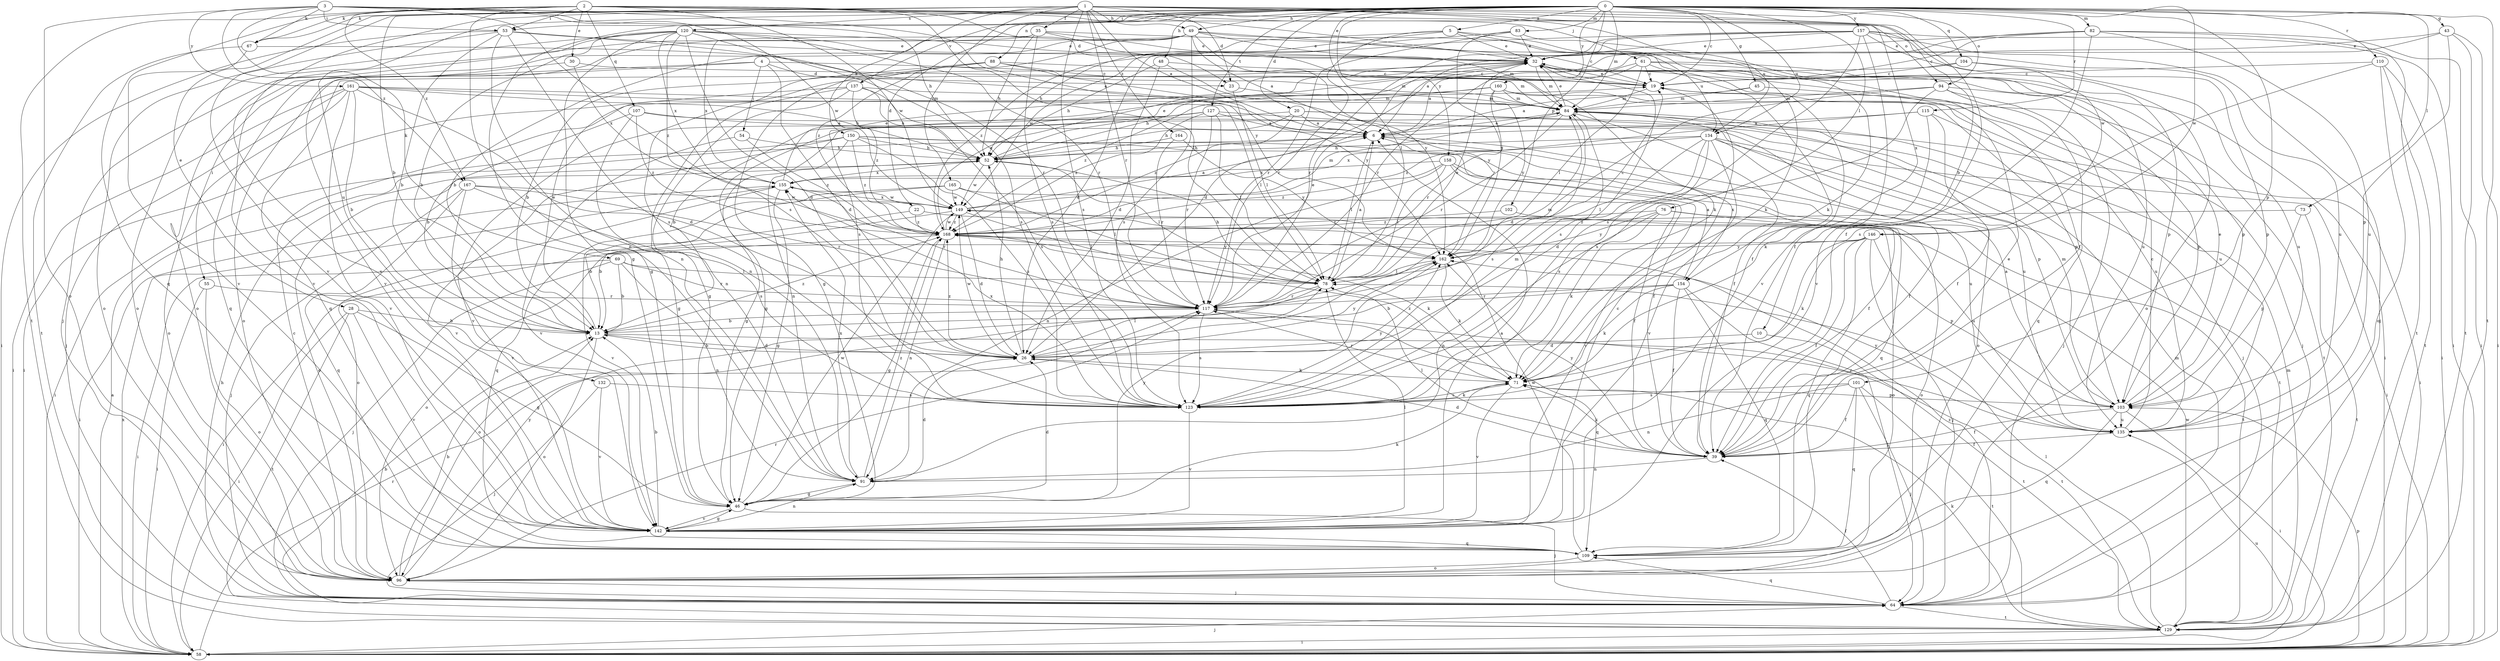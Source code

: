 strict digraph  {
0;
1;
2;
3;
4;
5;
6;
10;
13;
19;
20;
22;
23;
26;
28;
30;
32;
35;
39;
43;
45;
46;
48;
49;
52;
53;
54;
55;
58;
61;
64;
67;
69;
71;
73;
76;
78;
82;
83;
84;
88;
91;
94;
96;
101;
102;
103;
104;
107;
109;
110;
115;
117;
120;
123;
127;
129;
132;
134;
135;
137;
142;
146;
149;
150;
154;
155;
157;
158;
160;
161;
162;
164;
165;
167;
168;
0 -> 5  [label=a];
0 -> 19  [label=c];
0 -> 20  [label=d];
0 -> 22  [label=d];
0 -> 43  [label=g];
0 -> 45  [label=g];
0 -> 46  [label=g];
0 -> 48  [label=h];
0 -> 49  [label=h];
0 -> 53  [label=i];
0 -> 73  [label=l];
0 -> 76  [label=l];
0 -> 78  [label=l];
0 -> 82  [label=m];
0 -> 83  [label=m];
0 -> 84  [label=m];
0 -> 88  [label=n];
0 -> 94  [label=o];
0 -> 101  [label=p];
0 -> 102  [label=p];
0 -> 110  [label=r];
0 -> 115  [label=r];
0 -> 127  [label=t];
0 -> 129  [label=t];
0 -> 132  [label=u];
0 -> 134  [label=u];
0 -> 137  [label=v];
0 -> 142  [label=v];
0 -> 146  [label=w];
0 -> 157  [label=y];
0 -> 158  [label=y];
0 -> 160  [label=y];
1 -> 6  [label=a];
1 -> 10  [label=b];
1 -> 13  [label=b];
1 -> 23  [label=d];
1 -> 28  [label=e];
1 -> 35  [label=f];
1 -> 39  [label=f];
1 -> 49  [label=h];
1 -> 67  [label=k];
1 -> 104  [label=q];
1 -> 117  [label=r];
1 -> 120  [label=s];
1 -> 123  [label=s];
1 -> 134  [label=u];
1 -> 142  [label=v];
1 -> 150  [label=x];
1 -> 154  [label=x];
1 -> 164  [label=z];
1 -> 165  [label=z];
2 -> 23  [label=d];
2 -> 30  [label=e];
2 -> 32  [label=e];
2 -> 53  [label=i];
2 -> 61  [label=j];
2 -> 67  [label=k];
2 -> 78  [label=l];
2 -> 91  [label=n];
2 -> 107  [label=q];
2 -> 109  [label=q];
2 -> 129  [label=t];
2 -> 146  [label=w];
2 -> 149  [label=w];
2 -> 167  [label=z];
3 -> 52  [label=h];
3 -> 53  [label=i];
3 -> 67  [label=k];
3 -> 69  [label=k];
3 -> 94  [label=o];
3 -> 96  [label=o];
3 -> 123  [label=s];
3 -> 149  [label=w];
3 -> 161  [label=y];
3 -> 162  [label=y];
3 -> 167  [label=z];
4 -> 23  [label=d];
4 -> 26  [label=d];
4 -> 54  [label=i];
4 -> 55  [label=i];
4 -> 84  [label=m];
4 -> 96  [label=o];
5 -> 32  [label=e];
5 -> 52  [label=h];
5 -> 71  [label=k];
5 -> 117  [label=r];
5 -> 134  [label=u];
5 -> 149  [label=w];
6 -> 52  [label=h];
6 -> 78  [label=l];
6 -> 154  [label=x];
10 -> 26  [label=d];
10 -> 129  [label=t];
13 -> 26  [label=d];
13 -> 32  [label=e];
13 -> 96  [label=o];
13 -> 129  [label=t];
13 -> 168  [label=z];
19 -> 32  [label=e];
19 -> 64  [label=j];
19 -> 84  [label=m];
20 -> 6  [label=a];
20 -> 13  [label=b];
20 -> 52  [label=h];
20 -> 58  [label=i];
20 -> 64  [label=j];
20 -> 168  [label=z];
22 -> 13  [label=b];
22 -> 96  [label=o];
22 -> 168  [label=z];
23 -> 78  [label=l];
23 -> 84  [label=m];
26 -> 13  [label=b];
26 -> 52  [label=h];
26 -> 71  [label=k];
26 -> 78  [label=l];
26 -> 149  [label=w];
26 -> 162  [label=y];
26 -> 168  [label=z];
28 -> 13  [label=b];
28 -> 46  [label=g];
28 -> 58  [label=i];
28 -> 129  [label=t];
28 -> 142  [label=v];
30 -> 19  [label=c];
30 -> 109  [label=q];
30 -> 155  [label=x];
32 -> 19  [label=c];
32 -> 58  [label=i];
32 -> 84  [label=m];
32 -> 103  [label=p];
32 -> 123  [label=s];
35 -> 32  [label=e];
35 -> 39  [label=f];
35 -> 52  [label=h];
35 -> 84  [label=m];
35 -> 123  [label=s];
35 -> 142  [label=v];
35 -> 155  [label=x];
39 -> 26  [label=d];
39 -> 32  [label=e];
39 -> 71  [label=k];
39 -> 78  [label=l];
39 -> 91  [label=n];
39 -> 162  [label=y];
43 -> 26  [label=d];
43 -> 32  [label=e];
43 -> 58  [label=i];
43 -> 103  [label=p];
43 -> 129  [label=t];
45 -> 6  [label=a];
45 -> 84  [label=m];
45 -> 129  [label=t];
46 -> 26  [label=d];
46 -> 64  [label=j];
46 -> 71  [label=k];
46 -> 142  [label=v];
46 -> 149  [label=w];
46 -> 162  [label=y];
48 -> 19  [label=c];
48 -> 26  [label=d];
48 -> 52  [label=h];
48 -> 162  [label=y];
49 -> 6  [label=a];
49 -> 13  [label=b];
49 -> 19  [label=c];
49 -> 32  [label=e];
49 -> 64  [label=j];
49 -> 71  [label=k];
49 -> 96  [label=o];
49 -> 123  [label=s];
49 -> 162  [label=y];
49 -> 168  [label=z];
52 -> 32  [label=e];
52 -> 78  [label=l];
52 -> 96  [label=o];
52 -> 149  [label=w];
52 -> 155  [label=x];
53 -> 13  [label=b];
53 -> 32  [label=e];
53 -> 58  [label=i];
53 -> 91  [label=n];
53 -> 96  [label=o];
53 -> 117  [label=r];
53 -> 123  [label=s];
54 -> 52  [label=h];
54 -> 142  [label=v];
54 -> 168  [label=z];
55 -> 58  [label=i];
55 -> 96  [label=o];
55 -> 117  [label=r];
58 -> 6  [label=a];
58 -> 64  [label=j];
58 -> 103  [label=p];
58 -> 117  [label=r];
58 -> 135  [label=u];
58 -> 155  [label=x];
61 -> 6  [label=a];
61 -> 19  [label=c];
61 -> 39  [label=f];
61 -> 78  [label=l];
61 -> 103  [label=p];
61 -> 123  [label=s];
61 -> 135  [label=u];
64 -> 13  [label=b];
64 -> 39  [label=f];
64 -> 52  [label=h];
64 -> 84  [label=m];
64 -> 109  [label=q];
64 -> 129  [label=t];
64 -> 168  [label=z];
67 -> 6  [label=a];
67 -> 129  [label=t];
67 -> 142  [label=v];
69 -> 13  [label=b];
69 -> 58  [label=i];
69 -> 64  [label=j];
69 -> 78  [label=l];
69 -> 91  [label=n];
69 -> 117  [label=r];
71 -> 103  [label=p];
71 -> 117  [label=r];
71 -> 123  [label=s];
71 -> 142  [label=v];
71 -> 168  [label=z];
73 -> 103  [label=p];
73 -> 129  [label=t];
73 -> 168  [label=z];
76 -> 71  [label=k];
76 -> 91  [label=n];
76 -> 96  [label=o];
76 -> 129  [label=t];
76 -> 162  [label=y];
76 -> 168  [label=z];
78 -> 6  [label=a];
78 -> 32  [label=e];
78 -> 52  [label=h];
78 -> 96  [label=o];
78 -> 117  [label=r];
82 -> 19  [label=c];
82 -> 32  [label=e];
82 -> 58  [label=i];
82 -> 117  [label=r];
82 -> 129  [label=t];
82 -> 135  [label=u];
82 -> 142  [label=v];
83 -> 26  [label=d];
83 -> 32  [label=e];
83 -> 39  [label=f];
83 -> 117  [label=r];
83 -> 162  [label=y];
84 -> 6  [label=a];
84 -> 32  [label=e];
84 -> 39  [label=f];
84 -> 46  [label=g];
84 -> 96  [label=o];
84 -> 117  [label=r];
84 -> 123  [label=s];
88 -> 13  [label=b];
88 -> 19  [label=c];
88 -> 46  [label=g];
88 -> 84  [label=m];
88 -> 91  [label=n];
88 -> 162  [label=y];
91 -> 26  [label=d];
91 -> 46  [label=g];
91 -> 155  [label=x];
91 -> 168  [label=z];
94 -> 26  [label=d];
94 -> 64  [label=j];
94 -> 84  [label=m];
94 -> 103  [label=p];
94 -> 109  [label=q];
94 -> 123  [label=s];
96 -> 13  [label=b];
96 -> 19  [label=c];
96 -> 64  [label=j];
96 -> 117  [label=r];
96 -> 162  [label=y];
101 -> 39  [label=f];
101 -> 64  [label=j];
101 -> 91  [label=n];
101 -> 109  [label=q];
101 -> 123  [label=s];
101 -> 129  [label=t];
102 -> 135  [label=u];
102 -> 168  [label=z];
103 -> 6  [label=a];
103 -> 32  [label=e];
103 -> 39  [label=f];
103 -> 58  [label=i];
103 -> 84  [label=m];
103 -> 109  [label=q];
103 -> 135  [label=u];
104 -> 19  [label=c];
104 -> 103  [label=p];
104 -> 109  [label=q];
104 -> 135  [label=u];
107 -> 6  [label=a];
107 -> 13  [label=b];
107 -> 46  [label=g];
107 -> 135  [label=u];
107 -> 168  [label=z];
109 -> 96  [label=o];
109 -> 149  [label=w];
110 -> 19  [label=c];
110 -> 58  [label=i];
110 -> 96  [label=o];
110 -> 123  [label=s];
110 -> 129  [label=t];
115 -> 6  [label=a];
115 -> 39  [label=f];
115 -> 71  [label=k];
115 -> 135  [label=u];
115 -> 168  [label=z];
117 -> 13  [label=b];
117 -> 32  [label=e];
117 -> 84  [label=m];
117 -> 109  [label=q];
117 -> 123  [label=s];
120 -> 13  [label=b];
120 -> 26  [label=d];
120 -> 32  [label=e];
120 -> 46  [label=g];
120 -> 71  [label=k];
120 -> 96  [label=o];
120 -> 117  [label=r];
120 -> 123  [label=s];
120 -> 142  [label=v];
120 -> 155  [label=x];
120 -> 168  [label=z];
123 -> 71  [label=k];
123 -> 84  [label=m];
123 -> 142  [label=v];
123 -> 155  [label=x];
123 -> 162  [label=y];
127 -> 6  [label=a];
127 -> 78  [label=l];
127 -> 91  [label=n];
127 -> 103  [label=p];
127 -> 117  [label=r];
127 -> 142  [label=v];
127 -> 168  [label=z];
129 -> 58  [label=i];
129 -> 71  [label=k];
129 -> 78  [label=l];
129 -> 84  [label=m];
129 -> 149  [label=w];
132 -> 64  [label=j];
132 -> 123  [label=s];
132 -> 142  [label=v];
134 -> 26  [label=d];
134 -> 39  [label=f];
134 -> 52  [label=h];
134 -> 58  [label=i];
134 -> 78  [label=l];
134 -> 123  [label=s];
134 -> 129  [label=t];
134 -> 142  [label=v];
134 -> 155  [label=x];
135 -> 19  [label=c];
135 -> 39  [label=f];
135 -> 117  [label=r];
135 -> 162  [label=y];
137 -> 46  [label=g];
137 -> 52  [label=h];
137 -> 58  [label=i];
137 -> 84  [label=m];
137 -> 91  [label=n];
137 -> 123  [label=s];
137 -> 168  [label=z];
142 -> 6  [label=a];
142 -> 13  [label=b];
142 -> 19  [label=c];
142 -> 46  [label=g];
142 -> 78  [label=l];
142 -> 91  [label=n];
142 -> 109  [label=q];
146 -> 39  [label=f];
146 -> 58  [label=i];
146 -> 64  [label=j];
146 -> 71  [label=k];
146 -> 103  [label=p];
146 -> 109  [label=q];
146 -> 162  [label=y];
149 -> 6  [label=a];
149 -> 13  [label=b];
149 -> 26  [label=d];
149 -> 78  [label=l];
149 -> 84  [label=m];
149 -> 155  [label=x];
149 -> 168  [label=z];
150 -> 39  [label=f];
150 -> 46  [label=g];
150 -> 52  [label=h];
150 -> 58  [label=i];
150 -> 123  [label=s];
150 -> 135  [label=u];
150 -> 142  [label=v];
150 -> 168  [label=z];
154 -> 6  [label=a];
154 -> 13  [label=b];
154 -> 39  [label=f];
154 -> 64  [label=j];
154 -> 71  [label=k];
154 -> 109  [label=q];
154 -> 117  [label=r];
155 -> 32  [label=e];
155 -> 46  [label=g];
155 -> 58  [label=i];
155 -> 96  [label=o];
155 -> 117  [label=r];
155 -> 149  [label=w];
157 -> 6  [label=a];
157 -> 32  [label=e];
157 -> 58  [label=i];
157 -> 64  [label=j];
157 -> 96  [label=o];
157 -> 117  [label=r];
157 -> 123  [label=s];
157 -> 135  [label=u];
157 -> 142  [label=v];
157 -> 168  [label=z];
158 -> 39  [label=f];
158 -> 78  [label=l];
158 -> 91  [label=n];
158 -> 109  [label=q];
158 -> 142  [label=v];
158 -> 155  [label=x];
158 -> 168  [label=z];
160 -> 52  [label=h];
160 -> 84  [label=m];
160 -> 103  [label=p];
160 -> 117  [label=r];
160 -> 135  [label=u];
160 -> 162  [label=y];
160 -> 168  [label=z];
161 -> 13  [label=b];
161 -> 26  [label=d];
161 -> 52  [label=h];
161 -> 58  [label=i];
161 -> 64  [label=j];
161 -> 78  [label=l];
161 -> 84  [label=m];
161 -> 96  [label=o];
161 -> 142  [label=v];
162 -> 19  [label=c];
162 -> 71  [label=k];
162 -> 78  [label=l];
164 -> 52  [label=h];
164 -> 117  [label=r];
164 -> 162  [label=y];
165 -> 39  [label=f];
165 -> 78  [label=l];
165 -> 109  [label=q];
165 -> 142  [label=v];
165 -> 149  [label=w];
167 -> 64  [label=j];
167 -> 109  [label=q];
167 -> 117  [label=r];
167 -> 123  [label=s];
167 -> 142  [label=v];
167 -> 149  [label=w];
168 -> 32  [label=e];
168 -> 46  [label=g];
168 -> 71  [label=k];
168 -> 91  [label=n];
168 -> 96  [label=o];
168 -> 149  [label=w];
168 -> 162  [label=y];
}
